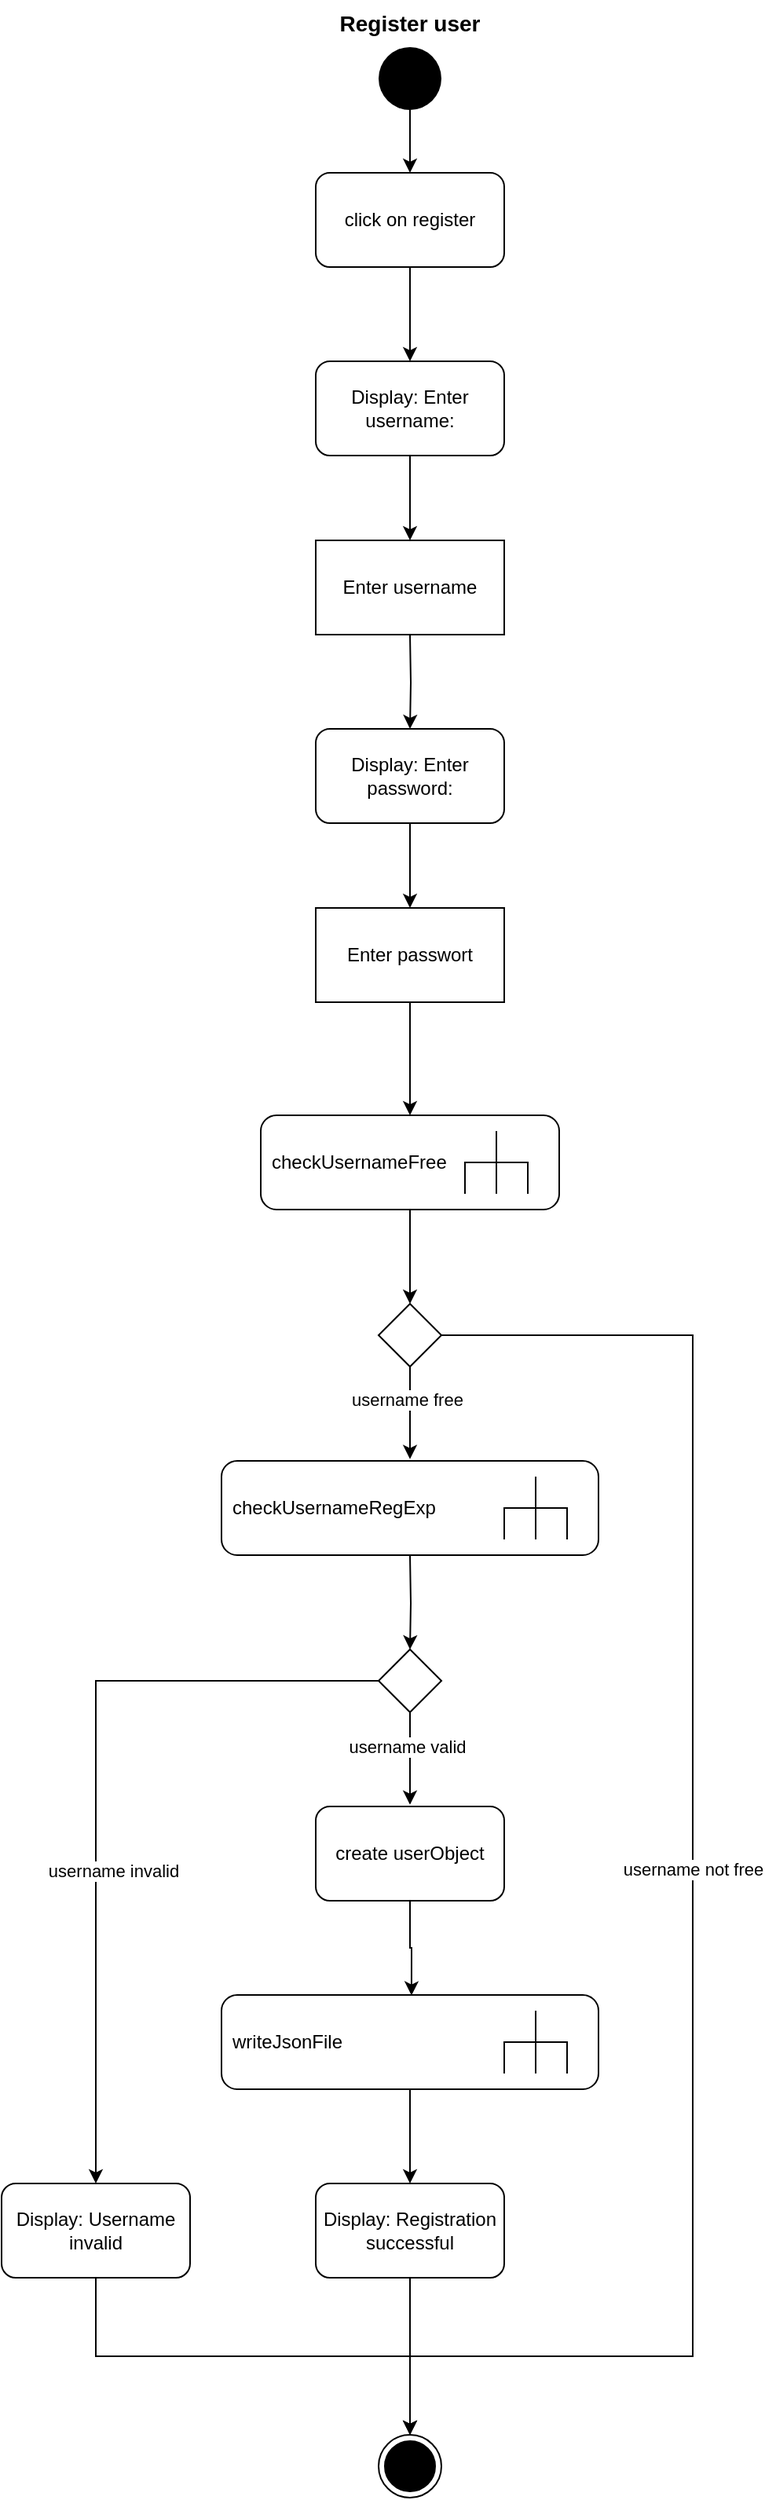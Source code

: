 <mxfile version="16.4.3" type="device"><diagram id="wi6fuYDK21t41Footn_O" name="Page-1"><mxGraphModel dx="1673" dy="934" grid="1" gridSize="10" guides="1" tooltips="1" connect="1" arrows="1" fold="1" page="1" pageScale="1" pageWidth="1169" pageHeight="827" math="0" shadow="0"><root><mxCell id="0"/><mxCell id="1" parent="0"/><mxCell id="TyKcxrP47w4Mg1UuaTu9-4" style="edgeStyle=orthogonalEdgeStyle;rounded=0;orthogonalLoop=1;jettySize=auto;html=1;exitX=0.5;exitY=1;exitDx=0;exitDy=0;entryX=0.5;entryY=0;entryDx=0;entryDy=0;" edge="1" parent="1" source="TyKcxrP47w4Mg1UuaTu9-1" target="TyKcxrP47w4Mg1UuaTu9-3"><mxGeometry relative="1" as="geometry"/></mxCell><mxCell id="TyKcxrP47w4Mg1UuaTu9-1" value="" style="ellipse;fillColor=#000000;strokeColor=none;" vertex="1" parent="1"><mxGeometry x="560" y="40" width="40" height="40" as="geometry"/></mxCell><mxCell id="TyKcxrP47w4Mg1UuaTu9-2" value="" style="ellipse;html=1;shape=endState;fillColor=#000000;strokeColor=#000000;" vertex="1" parent="1"><mxGeometry x="560" y="1560" width="40" height="40" as="geometry"/></mxCell><mxCell id="TyKcxrP47w4Mg1UuaTu9-6" style="edgeStyle=orthogonalEdgeStyle;rounded=0;orthogonalLoop=1;jettySize=auto;html=1;exitX=0.5;exitY=1;exitDx=0;exitDy=0;entryX=0.5;entryY=0;entryDx=0;entryDy=0;" edge="1" parent="1" source="TyKcxrP47w4Mg1UuaTu9-3" target="TyKcxrP47w4Mg1UuaTu9-5"><mxGeometry relative="1" as="geometry"/></mxCell><mxCell id="TyKcxrP47w4Mg1UuaTu9-3" value="click on register" style="rounded=1;whiteSpace=wrap;html=1;" vertex="1" parent="1"><mxGeometry x="520" y="120" width="120" height="60" as="geometry"/></mxCell><mxCell id="TyKcxrP47w4Mg1UuaTu9-8" style="edgeStyle=orthogonalEdgeStyle;rounded=0;orthogonalLoop=1;jettySize=auto;html=1;exitX=0.5;exitY=1;exitDx=0;exitDy=0;entryX=0.5;entryY=0;entryDx=0;entryDy=0;" edge="1" parent="1" source="TyKcxrP47w4Mg1UuaTu9-5" target="TyKcxrP47w4Mg1UuaTu9-7"><mxGeometry relative="1" as="geometry"/></mxCell><mxCell id="TyKcxrP47w4Mg1UuaTu9-5" value="Display: Enter username:" style="rounded=1;whiteSpace=wrap;html=1;" vertex="1" parent="1"><mxGeometry x="520" y="240" width="120" height="60" as="geometry"/></mxCell><mxCell id="TyKcxrP47w4Mg1UuaTu9-7" value="Enter username" style="rounded=0;whiteSpace=wrap;html=1;" vertex="1" parent="1"><mxGeometry x="520" y="354" width="120" height="60" as="geometry"/></mxCell><mxCell id="TyKcxrP47w4Mg1UuaTu9-9" style="edgeStyle=orthogonalEdgeStyle;rounded=0;orthogonalLoop=1;jettySize=auto;html=1;exitX=0.5;exitY=1;exitDx=0;exitDy=0;entryX=0.5;entryY=0;entryDx=0;entryDy=0;" edge="1" parent="1" target="TyKcxrP47w4Mg1UuaTu9-11"><mxGeometry relative="1" as="geometry"><mxPoint x="580" y="414" as="sourcePoint"/></mxGeometry></mxCell><mxCell id="TyKcxrP47w4Mg1UuaTu9-10" style="edgeStyle=orthogonalEdgeStyle;rounded=0;orthogonalLoop=1;jettySize=auto;html=1;exitX=0.5;exitY=1;exitDx=0;exitDy=0;entryX=0.5;entryY=0;entryDx=0;entryDy=0;" edge="1" parent="1" source="TyKcxrP47w4Mg1UuaTu9-11" target="TyKcxrP47w4Mg1UuaTu9-12"><mxGeometry relative="1" as="geometry"/></mxCell><mxCell id="TyKcxrP47w4Mg1UuaTu9-11" value="Display: Enter password:" style="rounded=1;whiteSpace=wrap;html=1;" vertex="1" parent="1"><mxGeometry x="520" y="474" width="120" height="60" as="geometry"/></mxCell><mxCell id="TyKcxrP47w4Mg1UuaTu9-14" style="edgeStyle=orthogonalEdgeStyle;rounded=0;orthogonalLoop=1;jettySize=auto;html=1;exitX=0.5;exitY=1;exitDx=0;exitDy=0;entryX=0.5;entryY=0;entryDx=0;entryDy=0;" edge="1" parent="1" source="TyKcxrP47w4Mg1UuaTu9-12"><mxGeometry relative="1" as="geometry"><mxPoint x="580" y="720" as="targetPoint"/></mxGeometry></mxCell><mxCell id="TyKcxrP47w4Mg1UuaTu9-12" value="Enter passwort" style="rounded=0;whiteSpace=wrap;html=1;" vertex="1" parent="1"><mxGeometry x="520" y="588" width="120" height="60" as="geometry"/></mxCell><mxCell id="TyKcxrP47w4Mg1UuaTu9-17" value="" style="edgeStyle=orthogonalEdgeStyle;rounded=0;orthogonalLoop=1;jettySize=auto;html=1;" edge="1" parent="1" source="TyKcxrP47w4Mg1UuaTu9-15" target="TyKcxrP47w4Mg1UuaTu9-16"><mxGeometry relative="1" as="geometry"/></mxCell><mxCell id="TyKcxrP47w4Mg1UuaTu9-15" value="checkUsernameFree" style="shape=mxgraph.uml25.behaviorAction;html=1;rounded=1;absoluteArcSize=1;arcSize=10;align=left;spacingLeft=5;" vertex="1" parent="1"><mxGeometry x="485" y="720" width="190" height="60" as="geometry"/></mxCell><mxCell id="TyKcxrP47w4Mg1UuaTu9-22" style="edgeStyle=orthogonalEdgeStyle;rounded=0;orthogonalLoop=1;jettySize=auto;html=1;exitX=0.5;exitY=1;exitDx=0;exitDy=0;entryX=0.5;entryY=-0.019;entryDx=0;entryDy=0;entryPerimeter=0;" edge="1" parent="1" source="TyKcxrP47w4Mg1UuaTu9-16" target="TyKcxrP47w4Mg1UuaTu9-21"><mxGeometry relative="1" as="geometry"/></mxCell><mxCell id="TyKcxrP47w4Mg1UuaTu9-23" value="username free" style="edgeLabel;html=1;align=center;verticalAlign=middle;resizable=0;points=[];" vertex="1" connectable="0" parent="TyKcxrP47w4Mg1UuaTu9-22"><mxGeometry x="-0.28" y="-2" relative="1" as="geometry"><mxPoint as="offset"/></mxGeometry></mxCell><mxCell id="TyKcxrP47w4Mg1UuaTu9-24" style="edgeStyle=orthogonalEdgeStyle;rounded=0;orthogonalLoop=1;jettySize=auto;html=1;exitX=1;exitY=0.5;exitDx=0;exitDy=0;entryX=0.5;entryY=0;entryDx=0;entryDy=0;" edge="1" parent="1" source="TyKcxrP47w4Mg1UuaTu9-16" target="TyKcxrP47w4Mg1UuaTu9-2"><mxGeometry relative="1" as="geometry"><mxPoint x="820" y="1240" as="targetPoint"/><Array as="points"><mxPoint x="760" y="860"/><mxPoint x="760" y="1510"/><mxPoint x="580" y="1510"/></Array></mxGeometry></mxCell><mxCell id="TyKcxrP47w4Mg1UuaTu9-25" value="username not free" style="edgeLabel;html=1;align=center;verticalAlign=middle;resizable=0;points=[];" vertex="1" connectable="0" parent="TyKcxrP47w4Mg1UuaTu9-24"><mxGeometry x="0.198" y="-1" relative="1" as="geometry"><mxPoint x="1" y="-123" as="offset"/></mxGeometry></mxCell><mxCell id="TyKcxrP47w4Mg1UuaTu9-16" value="" style="rhombus;" vertex="1" parent="1"><mxGeometry x="560" y="840" width="40" height="40" as="geometry"/></mxCell><mxCell id="TyKcxrP47w4Mg1UuaTu9-21" value="checkUsernameRegExp" style="shape=mxgraph.uml25.behaviorAction;html=1;rounded=1;absoluteArcSize=1;arcSize=10;align=left;spacingLeft=5;" vertex="1" parent="1"><mxGeometry x="460" y="940" width="240" height="60" as="geometry"/></mxCell><mxCell id="TyKcxrP47w4Mg1UuaTu9-26" value="" style="edgeStyle=orthogonalEdgeStyle;rounded=0;orthogonalLoop=1;jettySize=auto;html=1;" edge="1" parent="1" target="TyKcxrP47w4Mg1UuaTu9-31"><mxGeometry relative="1" as="geometry"><mxPoint x="580" y="1000" as="sourcePoint"/></mxGeometry></mxCell><mxCell id="TyKcxrP47w4Mg1UuaTu9-27" style="edgeStyle=orthogonalEdgeStyle;rounded=0;orthogonalLoop=1;jettySize=auto;html=1;exitX=0.5;exitY=1;exitDx=0;exitDy=0;entryX=0.5;entryY=-0.019;entryDx=0;entryDy=0;entryPerimeter=0;" edge="1" parent="1" source="TyKcxrP47w4Mg1UuaTu9-31"><mxGeometry relative="1" as="geometry"><mxPoint x="580" y="1158.86" as="targetPoint"/></mxGeometry></mxCell><mxCell id="TyKcxrP47w4Mg1UuaTu9-28" value="username valid" style="edgeLabel;html=1;align=center;verticalAlign=middle;resizable=0;points=[];" vertex="1" connectable="0" parent="TyKcxrP47w4Mg1UuaTu9-27"><mxGeometry x="-0.28" y="-2" relative="1" as="geometry"><mxPoint as="offset"/></mxGeometry></mxCell><mxCell id="TyKcxrP47w4Mg1UuaTu9-29" style="edgeStyle=orthogonalEdgeStyle;rounded=0;orthogonalLoop=1;jettySize=auto;html=1;exitX=0;exitY=0.5;exitDx=0;exitDy=0;entryX=0.5;entryY=0;entryDx=0;entryDy=0;" edge="1" parent="1" source="TyKcxrP47w4Mg1UuaTu9-31" target="TyKcxrP47w4Mg1UuaTu9-38"><mxGeometry relative="1" as="geometry"><mxPoint x="440" y="1080" as="targetPoint"/></mxGeometry></mxCell><mxCell id="TyKcxrP47w4Mg1UuaTu9-30" value="username invalid" style="edgeLabel;html=1;align=center;verticalAlign=middle;resizable=0;points=[];" vertex="1" connectable="0" parent="TyKcxrP47w4Mg1UuaTu9-29"><mxGeometry x="0.198" y="-1" relative="1" as="geometry"><mxPoint x="12" y="1" as="offset"/></mxGeometry></mxCell><mxCell id="TyKcxrP47w4Mg1UuaTu9-31" value="" style="rhombus;" vertex="1" parent="1"><mxGeometry x="560" y="1060" width="40" height="40" as="geometry"/></mxCell><mxCell id="TyKcxrP47w4Mg1UuaTu9-35" style="edgeStyle=orthogonalEdgeStyle;rounded=0;orthogonalLoop=1;jettySize=auto;html=1;exitX=0.5;exitY=1;exitDx=0;exitDy=0;entryX=0.504;entryY=0.005;entryDx=0;entryDy=0;entryPerimeter=0;" edge="1" parent="1" source="TyKcxrP47w4Mg1UuaTu9-33" target="TyKcxrP47w4Mg1UuaTu9-34"><mxGeometry relative="1" as="geometry"/></mxCell><mxCell id="TyKcxrP47w4Mg1UuaTu9-33" value="create userObject" style="rounded=1;whiteSpace=wrap;html=1;" vertex="1" parent="1"><mxGeometry x="520" y="1160" width="120" height="60" as="geometry"/></mxCell><mxCell id="TyKcxrP47w4Mg1UuaTu9-37" value="" style="edgeStyle=orthogonalEdgeStyle;rounded=0;orthogonalLoop=1;jettySize=auto;html=1;" edge="1" parent="1" source="TyKcxrP47w4Mg1UuaTu9-34" target="TyKcxrP47w4Mg1UuaTu9-36"><mxGeometry relative="1" as="geometry"/></mxCell><mxCell id="TyKcxrP47w4Mg1UuaTu9-34" value="writeJsonFile" style="shape=mxgraph.uml25.behaviorAction;html=1;rounded=1;absoluteArcSize=1;arcSize=10;align=left;spacingLeft=5;" vertex="1" parent="1"><mxGeometry x="460" y="1280" width="240" height="60" as="geometry"/></mxCell><mxCell id="TyKcxrP47w4Mg1UuaTu9-41" style="edgeStyle=orthogonalEdgeStyle;rounded=0;orthogonalLoop=1;jettySize=auto;html=1;exitX=0.5;exitY=1;exitDx=0;exitDy=0;entryX=0.5;entryY=0;entryDx=0;entryDy=0;" edge="1" parent="1" source="TyKcxrP47w4Mg1UuaTu9-36" target="TyKcxrP47w4Mg1UuaTu9-2"><mxGeometry relative="1" as="geometry"/></mxCell><mxCell id="TyKcxrP47w4Mg1UuaTu9-36" value="Display: Registration successful" style="rounded=1;whiteSpace=wrap;html=1;" vertex="1" parent="1"><mxGeometry x="520" y="1400" width="120" height="60" as="geometry"/></mxCell><mxCell id="TyKcxrP47w4Mg1UuaTu9-40" style="edgeStyle=orthogonalEdgeStyle;rounded=0;orthogonalLoop=1;jettySize=auto;html=1;exitX=0.5;exitY=1;exitDx=0;exitDy=0;entryX=0.5;entryY=0;entryDx=0;entryDy=0;" edge="1" parent="1" source="TyKcxrP47w4Mg1UuaTu9-38" target="TyKcxrP47w4Mg1UuaTu9-2"><mxGeometry relative="1" as="geometry"/></mxCell><mxCell id="TyKcxrP47w4Mg1UuaTu9-38" value="Display: Username invalid" style="rounded=1;whiteSpace=wrap;html=1;" vertex="1" parent="1"><mxGeometry x="320" y="1400" width="120" height="60" as="geometry"/></mxCell><mxCell id="TyKcxrP47w4Mg1UuaTu9-42" value="&lt;b&gt;&lt;font style=&quot;font-size: 14px&quot;&gt;Register user&lt;/font&gt;&lt;/b&gt;" style="text;html=1;strokeColor=none;fillColor=none;align=center;verticalAlign=middle;whiteSpace=wrap;rounded=0;" vertex="1" parent="1"><mxGeometry x="530" y="10" width="100" height="30" as="geometry"/></mxCell></root></mxGraphModel></diagram></mxfile>